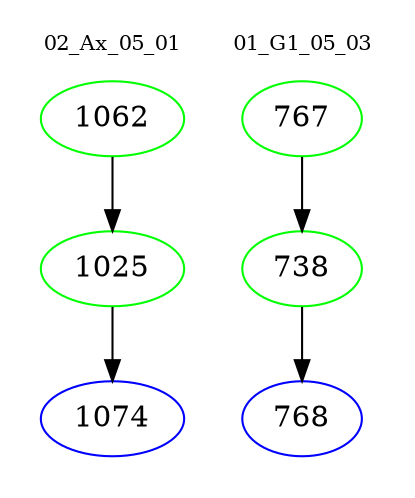 digraph{
subgraph cluster_0 {
color = white
label = "02_Ax_05_01";
fontsize=10;
T0_1062 [label="1062", color="green"]
T0_1062 -> T0_1025 [color="black"]
T0_1025 [label="1025", color="green"]
T0_1025 -> T0_1074 [color="black"]
T0_1074 [label="1074", color="blue"]
}
subgraph cluster_1 {
color = white
label = "01_G1_05_03";
fontsize=10;
T1_767 [label="767", color="green"]
T1_767 -> T1_738 [color="black"]
T1_738 [label="738", color="green"]
T1_738 -> T1_768 [color="black"]
T1_768 [label="768", color="blue"]
}
}
